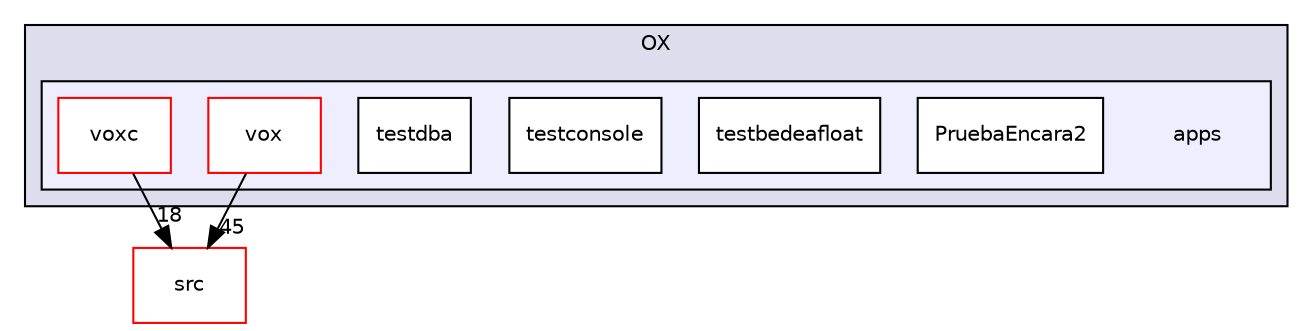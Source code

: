 digraph "F:/etc/repos/OX/apps" {
  compound=true
  node [ fontsize="10", fontname="Helvetica"];
  edge [ labelfontsize="10", labelfontname="Helvetica"];
  subgraph clusterdir_b6a209811d0594c2245ab88f8f3a00c7 {
    graph [ bgcolor="#ddddee", pencolor="black", label="OX" fontname="Helvetica", fontsize="10", URL="dir_b6a209811d0594c2245ab88f8f3a00c7.html"]
  subgraph clusterdir_d1ed516e4a2a04220095fb6e72ed51f4 {
    graph [ bgcolor="#eeeeff", pencolor="black", label="" URL="dir_d1ed516e4a2a04220095fb6e72ed51f4.html"];
    dir_d1ed516e4a2a04220095fb6e72ed51f4 [shape=plaintext label="apps"];
    dir_3ecbd4bebe0977f901a1cf91371055fc [shape=box label="PruebaEncara2" color="black" fillcolor="white" style="filled" URL="dir_3ecbd4bebe0977f901a1cf91371055fc.html"];
    dir_2d4b34e4e4074d4d099eab5f19ee5f9e [shape=box label="testbedeafloat" color="black" fillcolor="white" style="filled" URL="dir_2d4b34e4e4074d4d099eab5f19ee5f9e.html"];
    dir_55a2b440103060ebd54ddceadb19df21 [shape=box label="testconsole" color="black" fillcolor="white" style="filled" URL="dir_55a2b440103060ebd54ddceadb19df21.html"];
    dir_230b4dc63bc0e4e5ec44425b95ff8612 [shape=box label="testdba" color="black" fillcolor="white" style="filled" URL="dir_230b4dc63bc0e4e5ec44425b95ff8612.html"];
    dir_7fab6f42d54affe984b707344f2bfa52 [shape=box label="vox" color="red" fillcolor="white" style="filled" URL="dir_7fab6f42d54affe984b707344f2bfa52.html"];
    dir_502ea5c98b438528a83ad6d476494ca2 [shape=box label="voxc" color="red" fillcolor="white" style="filled" URL="dir_502ea5c98b438528a83ad6d476494ca2.html"];
  }
  }
  dir_e47f67a30d4d4d4212d15d4ad651f8fe [shape=box label="src" fillcolor="white" style="filled" color="red" URL="dir_e47f67a30d4d4d4212d15d4ad651f8fe.html"];
  dir_502ea5c98b438528a83ad6d476494ca2->dir_e47f67a30d4d4d4212d15d4ad651f8fe [headlabel="18", labeldistance=1.5 headhref="dir_000006_000011.html"];
  dir_7fab6f42d54affe984b707344f2bfa52->dir_e47f67a30d4d4d4212d15d4ad651f8fe [headlabel="45", labeldistance=1.5 headhref="dir_000007_000011.html"];
}
